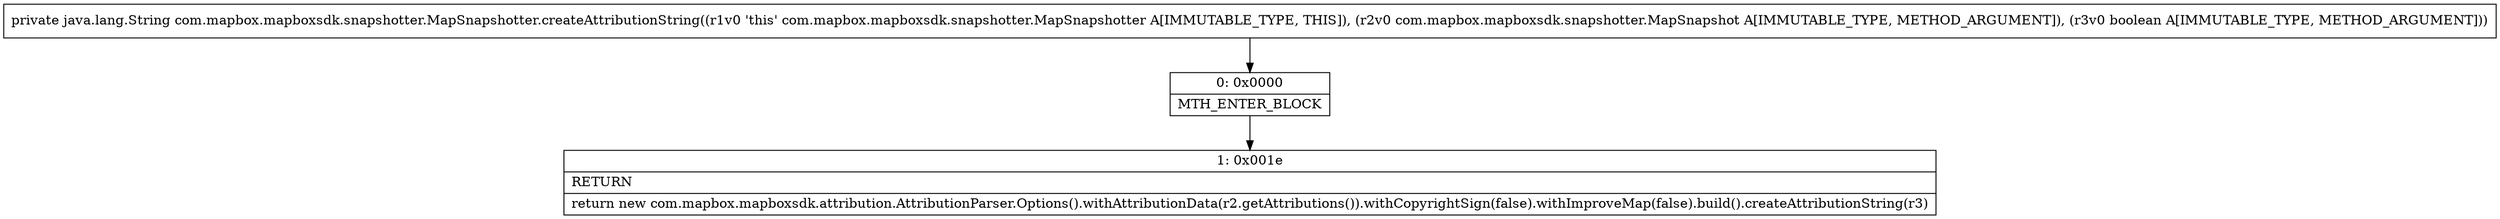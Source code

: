 digraph "CFG forcom.mapbox.mapboxsdk.snapshotter.MapSnapshotter.createAttributionString(Lcom\/mapbox\/mapboxsdk\/snapshotter\/MapSnapshot;Z)Ljava\/lang\/String;" {
Node_0 [shape=record,label="{0\:\ 0x0000|MTH_ENTER_BLOCK\l}"];
Node_1 [shape=record,label="{1\:\ 0x001e|RETURN\l|return new com.mapbox.mapboxsdk.attribution.AttributionParser.Options().withAttributionData(r2.getAttributions()).withCopyrightSign(false).withImproveMap(false).build().createAttributionString(r3)\l}"];
MethodNode[shape=record,label="{private java.lang.String com.mapbox.mapboxsdk.snapshotter.MapSnapshotter.createAttributionString((r1v0 'this' com.mapbox.mapboxsdk.snapshotter.MapSnapshotter A[IMMUTABLE_TYPE, THIS]), (r2v0 com.mapbox.mapboxsdk.snapshotter.MapSnapshot A[IMMUTABLE_TYPE, METHOD_ARGUMENT]), (r3v0 boolean A[IMMUTABLE_TYPE, METHOD_ARGUMENT])) }"];
MethodNode -> Node_0;
Node_0 -> Node_1;
}


